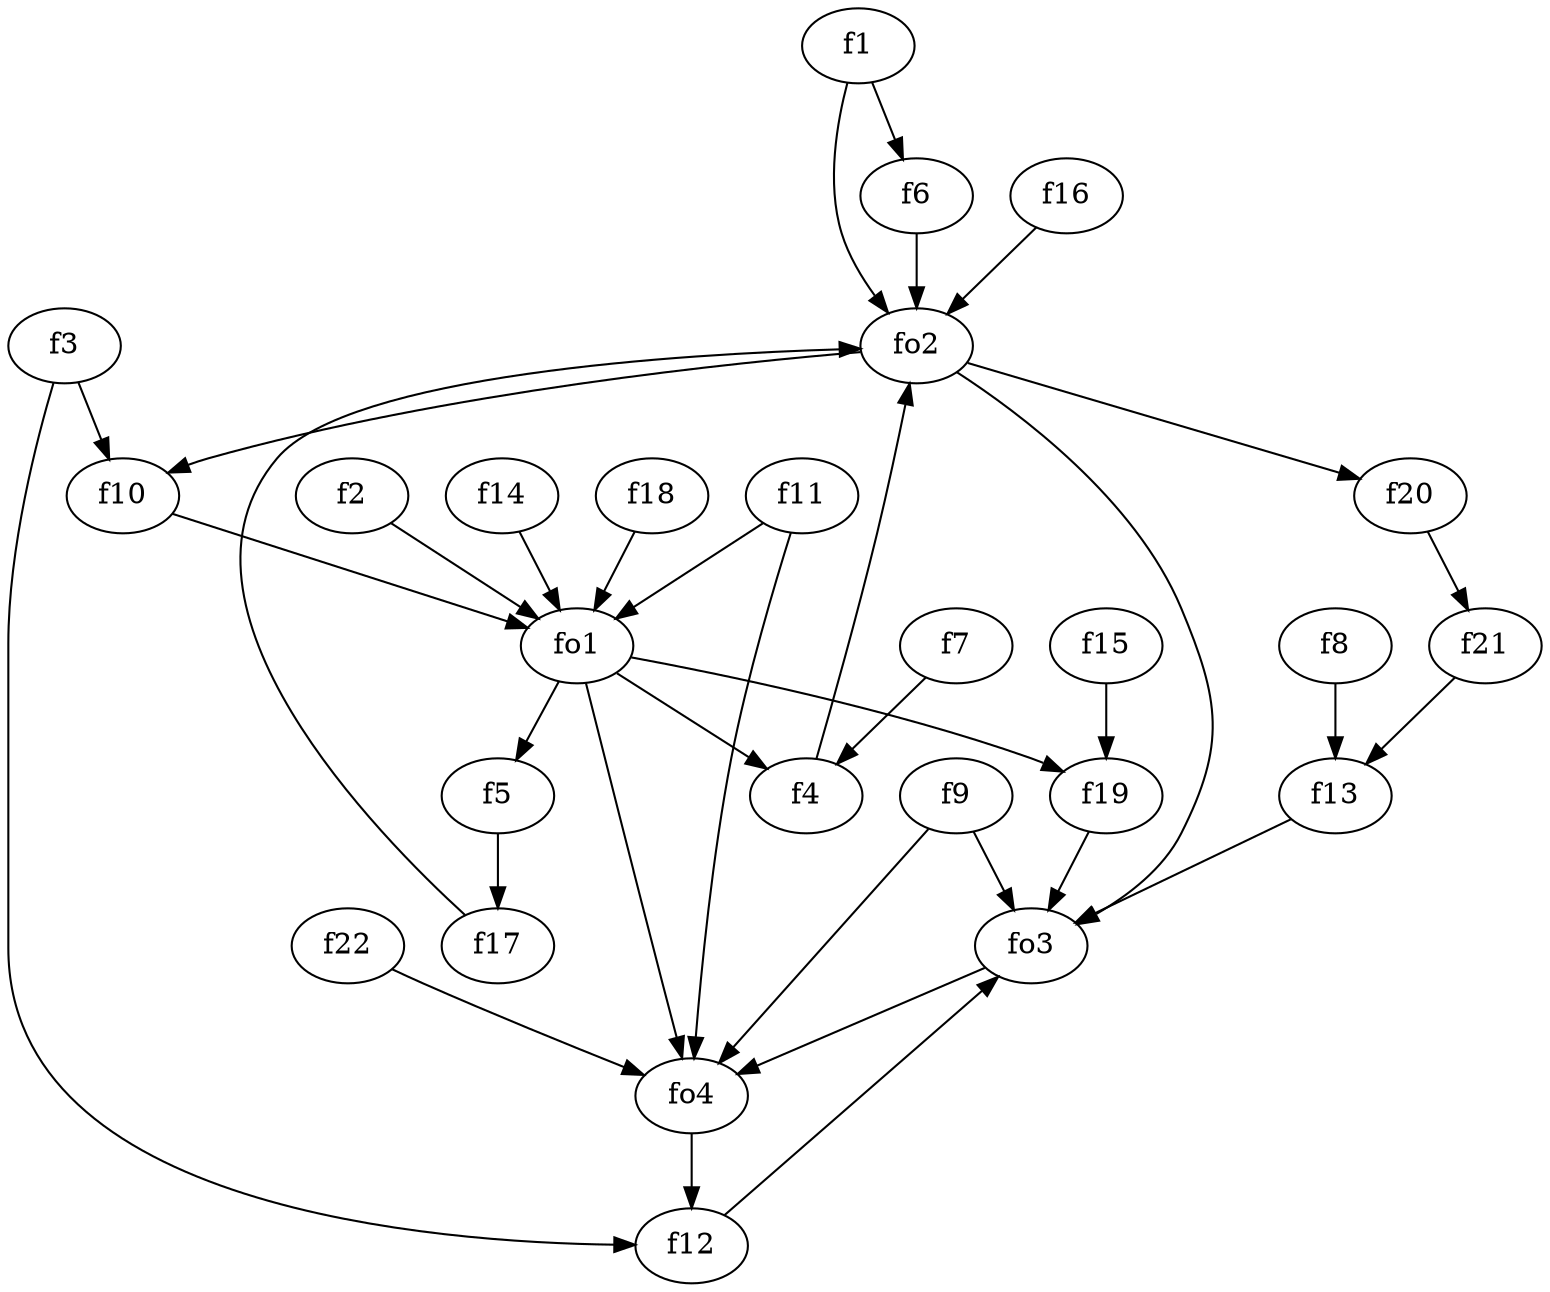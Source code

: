 strict digraph  {
f1;
f2;
f3;
f4;
f5;
f6;
f7;
f8;
f9;
f10;
f11;
f12;
f13;
f14;
f15;
f16;
f17;
f18;
f19;
f20;
f21;
f22;
fo1;
fo2;
fo3;
fo4;
f1 -> f6  [weight=2];
f1 -> fo2  [weight=2];
f2 -> fo1  [weight=2];
f3 -> f12  [weight=2];
f3 -> f10  [weight=2];
f4 -> fo2  [weight=2];
f5 -> f17  [weight=2];
f6 -> fo2  [weight=2];
f7 -> f4  [weight=2];
f8 -> f13  [weight=2];
f9 -> fo3  [weight=2];
f9 -> fo4  [weight=2];
f10 -> fo1  [weight=2];
f11 -> fo4  [weight=2];
f11 -> fo1  [weight=2];
f12 -> fo3  [weight=2];
f13 -> fo3  [weight=2];
f14 -> fo1  [weight=2];
f15 -> f19  [weight=2];
f16 -> fo2  [weight=2];
f17 -> fo2  [weight=2];
f18 -> fo1  [weight=2];
f19 -> fo3  [weight=2];
f20 -> f21  [weight=2];
f21 -> f13  [weight=2];
f22 -> fo4  [weight=2];
fo1 -> fo4  [weight=2];
fo1 -> f4  [weight=2];
fo1 -> f5  [weight=2];
fo1 -> f19  [weight=2];
fo2 -> f20  [weight=2];
fo2 -> f10  [weight=2];
fo2 -> fo3  [weight=2];
fo3 -> fo4  [weight=2];
fo4 -> f12  [weight=2];
}
